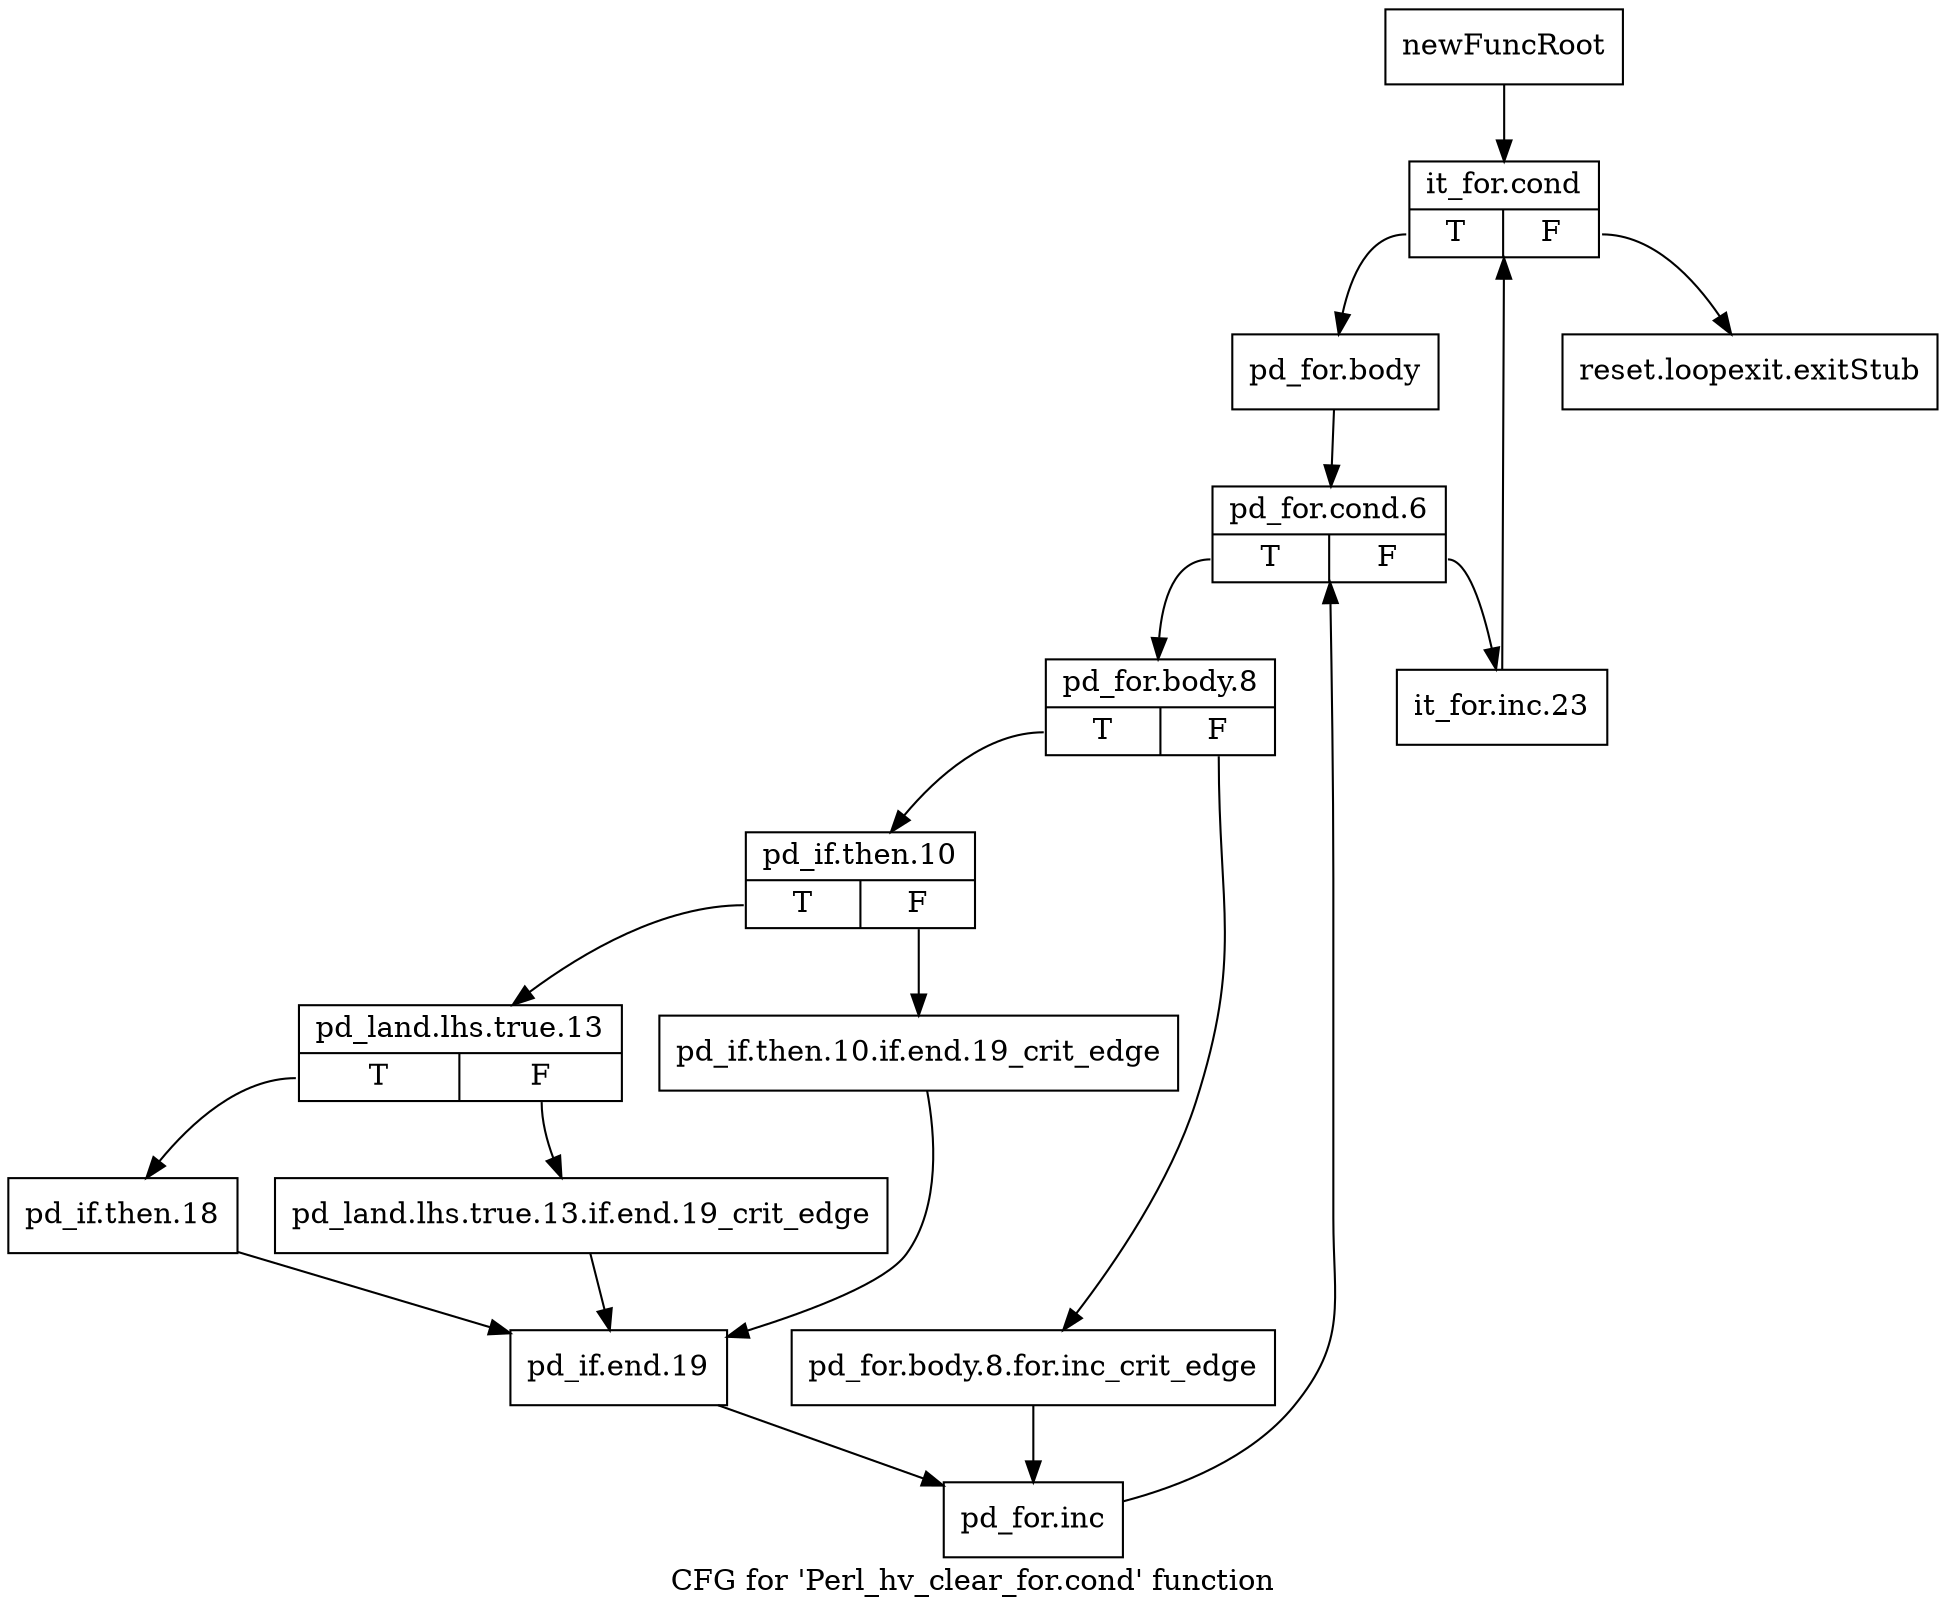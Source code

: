 digraph "CFG for 'Perl_hv_clear_for.cond' function" {
	label="CFG for 'Perl_hv_clear_for.cond' function";

	Node0x4b92430 [shape=record,label="{newFuncRoot}"];
	Node0x4b92430 -> Node0x4b924d0;
	Node0x4b92480 [shape=record,label="{reset.loopexit.exitStub}"];
	Node0x4b924d0 [shape=record,label="{it_for.cond|{<s0>T|<s1>F}}"];
	Node0x4b924d0:s0 -> Node0x4b92520;
	Node0x4b924d0:s1 -> Node0x4b92480;
	Node0x4b92520 [shape=record,label="{pd_for.body}"];
	Node0x4b92520 -> Node0x4b92570;
	Node0x4b92570 [shape=record,label="{pd_for.cond.6|{<s0>T|<s1>F}}"];
	Node0x4b92570:s0 -> Node0x4b92610;
	Node0x4b92570:s1 -> Node0x4b925c0;
	Node0x4b925c0 [shape=record,label="{it_for.inc.23}"];
	Node0x4b925c0 -> Node0x4b924d0;
	Node0x4b92610 [shape=record,label="{pd_for.body.8|{<s0>T|<s1>F}}"];
	Node0x4b92610:s0 -> Node0x4b926b0;
	Node0x4b92610:s1 -> Node0x4b92660;
	Node0x4b92660 [shape=record,label="{pd_for.body.8.for.inc_crit_edge}"];
	Node0x4b92660 -> Node0x4b92910;
	Node0x4b926b0 [shape=record,label="{pd_if.then.10|{<s0>T|<s1>F}}"];
	Node0x4b926b0:s0 -> Node0x4b92750;
	Node0x4b926b0:s1 -> Node0x4b92700;
	Node0x4b92700 [shape=record,label="{pd_if.then.10.if.end.19_crit_edge}"];
	Node0x4b92700 -> Node0x4b928c0;
	Node0x4b92750 [shape=record,label="{pd_land.lhs.true.13|{<s0>T|<s1>F}}"];
	Node0x4b92750:s0 -> Node0x4b92870;
	Node0x4b92750:s1 -> Node0x4b92820;
	Node0x4b92820 [shape=record,label="{pd_land.lhs.true.13.if.end.19_crit_edge}"];
	Node0x4b92820 -> Node0x4b928c0;
	Node0x4b92870 [shape=record,label="{pd_if.then.18}"];
	Node0x4b92870 -> Node0x4b928c0;
	Node0x4b928c0 [shape=record,label="{pd_if.end.19}"];
	Node0x4b928c0 -> Node0x4b92910;
	Node0x4b92910 [shape=record,label="{pd_for.inc}"];
	Node0x4b92910 -> Node0x4b92570;
}
